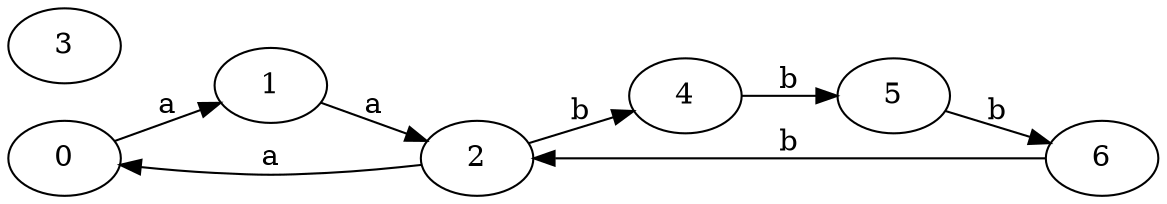digraph g {
rankdir = LR
0; 1;2;3;4;5;6;
0 -> 1[label="a"]
1 -> 2[label="a"]
2 -> 0[label="a"]
2 -> 4[label="b"]
4 -> 5[label="b"]
5 -> 6[label="b"]
6 -> 2[label="b"]
}